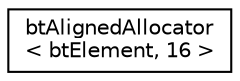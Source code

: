 digraph "Graphical Class Hierarchy"
{
  edge [fontname="Helvetica",fontsize="10",labelfontname="Helvetica",labelfontsize="10"];
  node [fontname="Helvetica",fontsize="10",shape=record];
  rankdir="LR";
  Node1 [label="btAlignedAllocator\l\< btElement, 16 \>",height=0.2,width=0.4,color="black", fillcolor="white", style="filled",URL="$classbt_aligned_allocator.html"];
}
